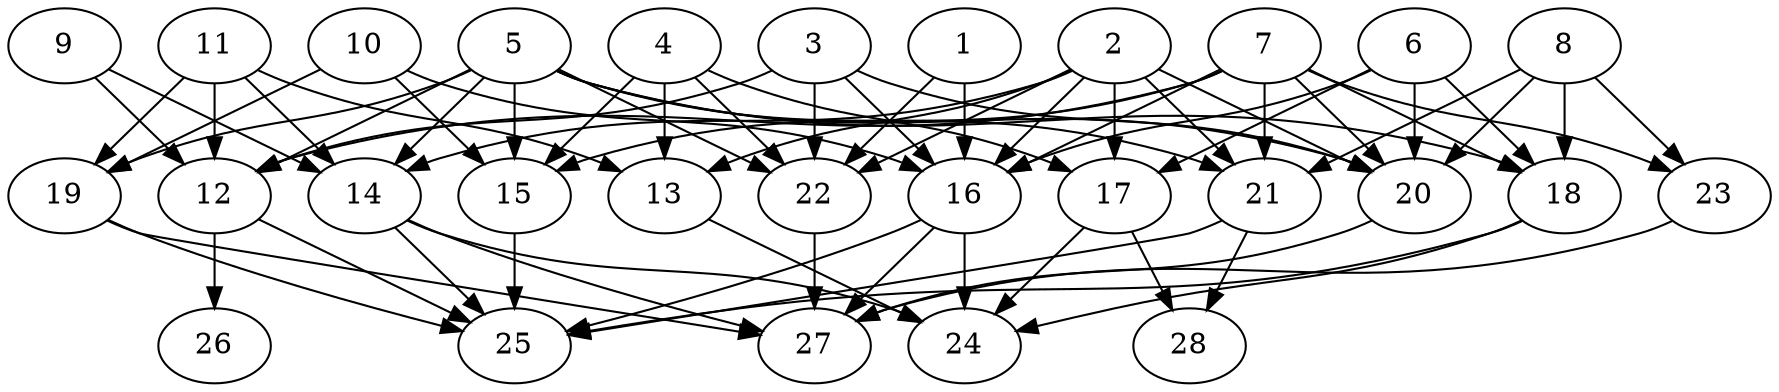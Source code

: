 // DAG (tier=2-normal, mode=compute, n=28, ccr=0.368, fat=0.699, density=0.550, regular=0.587, jump=0.166, mindata=524288, maxdata=8388608)
// DAG automatically generated by daggen at Sun Aug 24 16:33:33 2025
// /home/ermia/Project/Environments/daggen/bin/daggen --dot --ccr 0.368 --fat 0.699 --regular 0.587 --density 0.550 --jump 0.166 --mindata 524288 --maxdata 8388608 -n 28 
digraph G {
  1 [size="7567022475178992", alpha="0.06", expect_size="3783511237589496"]
  1 -> 16 [size ="184280680497152"]
  1 -> 22 [size ="184280680497152"]
  2 [size="235190405475176808448", alpha="0.04", expect_size="117595202737588404224"]
  2 -> 13 [size ="304815036956672"]
  2 -> 14 [size ="304815036956672"]
  2 -> 16 [size ="304815036956672"]
  2 -> 17 [size ="304815036956672"]
  2 -> 20 [size ="304815036956672"]
  2 -> 21 [size ="304815036956672"]
  2 -> 22 [size ="304815036956672"]
  3 [size="32862462465957429248", alpha="0.12", expect_size="16431231232978714624"]
  3 -> 12 [size ="82077361897472"]
  3 -> 16 [size ="82077361897472"]
  3 -> 20 [size ="82077361897472"]
  3 -> 22 [size ="82077361897472"]
  4 [size="868481266129855", alpha="0.18", expect_size="434240633064927"]
  4 -> 13 [size ="92574027087872"]
  4 -> 15 [size ="92574027087872"]
  4 -> 17 [size ="92574027087872"]
  4 -> 22 [size ="92574027087872"]
  5 [size="14742958602337826", alpha="0.18", expect_size="7371479301168913"]
  5 -> 12 [size ="550648395333632"]
  5 -> 14 [size ="550648395333632"]
  5 -> 15 [size ="550648395333632"]
  5 -> 18 [size ="550648395333632"]
  5 -> 19 [size ="550648395333632"]
  5 -> 20 [size ="550648395333632"]
  5 -> 21 [size ="550648395333632"]
  5 -> 22 [size ="550648395333632"]
  6 [size="982650837785176960", alpha="0.18", expect_size="491325418892588480"]
  6 -> 16 [size ="538213928140800"]
  6 -> 17 [size ="538213928140800"]
  6 -> 18 [size ="538213928140800"]
  6 -> 20 [size ="538213928140800"]
  7 [size="20764691871512452", alpha="0.17", expect_size="10382345935756226"]
  7 -> 12 [size ="504751343009792"]
  7 -> 15 [size ="504751343009792"]
  7 -> 16 [size ="504751343009792"]
  7 -> 18 [size ="504751343009792"]
  7 -> 20 [size ="504751343009792"]
  7 -> 21 [size ="504751343009792"]
  7 -> 23 [size ="504751343009792"]
  8 [size="29486674822993805312", alpha="0.17", expect_size="14743337411496902656"]
  8 -> 18 [size ="76355534323712"]
  8 -> 20 [size ="76355534323712"]
  8 -> 21 [size ="76355534323712"]
  8 -> 23 [size ="76355534323712"]
  9 [size="141188840878736304", alpha="0.02", expect_size="70594420439368152"]
  9 -> 12 [size ="103113071525888"]
  9 -> 14 [size ="103113071525888"]
  10 [size="353194140561674600448", alpha="0.03", expect_size="176597070280837300224"]
  10 -> 15 [size ="399728990748672"]
  10 -> 16 [size ="399728990748672"]
  10 -> 19 [size ="399728990748672"]
  11 [size="187960787545899401216", alpha="0.01", expect_size="93980393772949700608"]
  11 -> 12 [size ="262503334412288"]
  11 -> 13 [size ="262503334412288"]
  11 -> 14 [size ="262503334412288"]
  11 -> 19 [size ="262503334412288"]
  12 [size="8955786297184616448", alpha="0.04", expect_size="4477893148592308224"]
  12 -> 25 [size ="34500532764672"]
  12 -> 26 [size ="34500532764672"]
  13 [size="140502090627909440", alpha="0.05", expect_size="70251045313954720"]
  13 -> 24 [size ="61017132367872"]
  14 [size="120026421547906944", alpha="0.07", expect_size="60013210773953472"]
  14 -> 24 [size ="100889989742592"]
  14 -> 25 [size ="100889989742592"]
  14 -> 27 [size ="100889989742592"]
  15 [size="491728055771739455488", alpha="0.05", expect_size="245864027885869727744"]
  15 -> 25 [size ="498394581696512"]
  16 [size="14559721776696250", alpha="0.07", expect_size="7279860888348125"]
  16 -> 24 [size ="497360568320000"]
  16 -> 25 [size ="497360568320000"]
  16 -> 27 [size ="497360568320000"]
  17 [size="314911660017572642816", alpha="0.13", expect_size="157455830008786321408"]
  17 -> 24 [size ="370296108351488"]
  17 -> 28 [size ="370296108351488"]
  18 [size="617167076053356416", alpha="0.07", expect_size="308583538026678208"]
  18 -> 24 [size ="279087511764992"]
  18 -> 25 [size ="279087511764992"]
  19 [size="895351535708311552", alpha="0.02", expect_size="447675767854155776"]
  19 -> 25 [size ="469722529267712"]
  19 -> 27 [size ="469722529267712"]
  20 [size="213825908557294272", alpha="0.17", expect_size="106912954278647136"]
  20 -> 27 [size ="188551421493248"]
  21 [size="3755910065257709568", alpha="0.10", expect_size="1877955032628854784"]
  21 -> 25 [size ="19330070740992"]
  21 -> 28 [size ="19330070740992"]
  22 [size="223791826559184142336", alpha="0.13", expect_size="111895913279592071168"]
  22 -> 27 [size ="294885080956928"]
  23 [size="40469458383087848", alpha="0.07", expect_size="20234729191543924"]
  23 -> 27 [size ="109988416585728"]
  24 [size="45247678780267400", alpha="0.04", expect_size="22623839390133700"]
  25 [size="51475520109156840", alpha="0.01", expect_size="25737760054578420"]
  26 [size="783677504486811648", alpha="0.15", expect_size="391838752243405824"]
  27 [size="87522765877620976", alpha="0.15", expect_size="43761382938810488"]
  28 [size="1250106718910676992", alpha="0.04", expect_size="625053359455338496"]
}